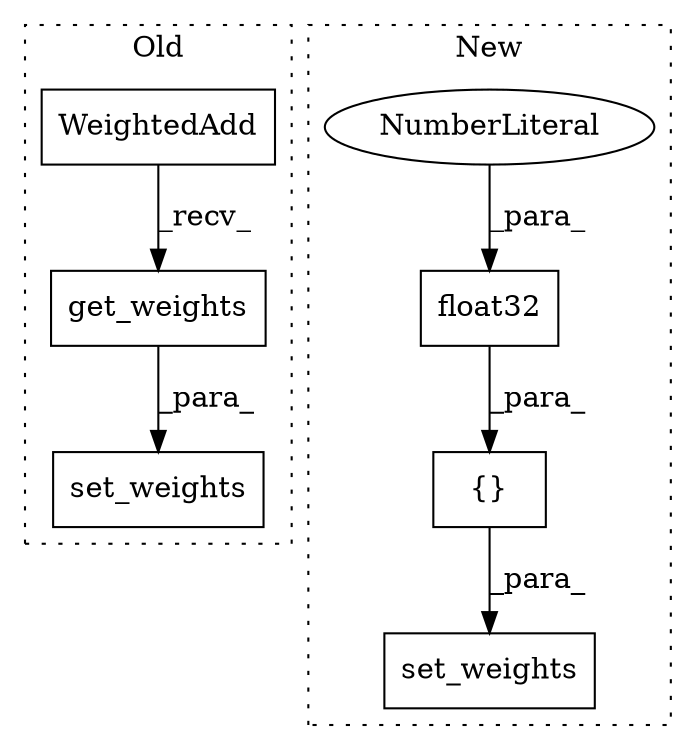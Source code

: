 digraph G {
subgraph cluster0 {
1 [label="WeightedAdd" a="32" s="15983" l="13" shape="box"];
4 [label="set_weights" a="32" s="15971,16010" l="12,1" shape="box"];
5 [label="get_weights" a="32" s="15997" l="13" shape="box"];
label = "Old";
style="dotted";
}
subgraph cluster1 {
2 [label="{}" a="4" s="15956,15975" l="1,1" shape="box"];
3 [label="set_weights" a="32" s="15935,15976" l="12,1" shape="box"];
6 [label="float32" a="32" s="15963,15974" l="8,1" shape="box"];
7 [label="NumberLiteral" a="34" s="15971" l="3" shape="ellipse"];
label = "New";
style="dotted";
}
1 -> 5 [label="_recv_"];
2 -> 3 [label="_para_"];
5 -> 4 [label="_para_"];
6 -> 2 [label="_para_"];
7 -> 6 [label="_para_"];
}